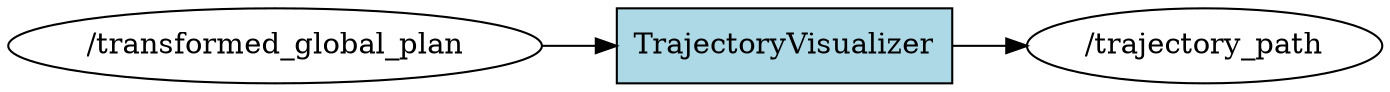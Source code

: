 digraph ROS2_Computation_Graph {
  rankdir=LR;
  node [shape=box, style=filled, fillcolor=lightgray];
  "/trajectory_path" [shape=ellipse, fillcolor=white];
  "TrajectoryVisualizer" -> "/trajectory_path";
  "/transformed_global_plan" [shape=ellipse, fillcolor=white];
  "/transformed_global_plan" -> "TrajectoryVisualizer";
  "TrajectoryVisualizer" [shape=box, fillcolor=lightblue];
}